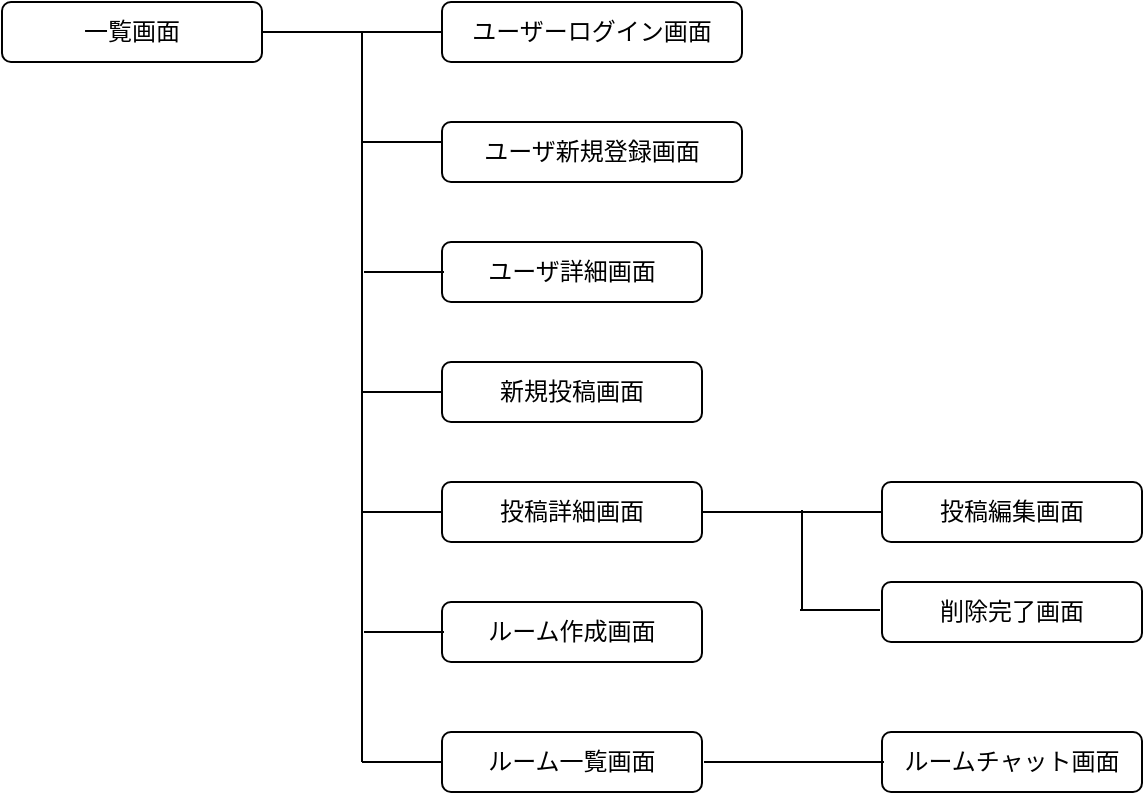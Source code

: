 <mxfile>
    <diagram id="XoxeDGOQG59nxPKNhoeV" name="ページ1">
        <mxGraphModel dx="1619" dy="576" grid="1" gridSize="10" guides="1" tooltips="1" connect="1" arrows="1" fold="1" page="1" pageScale="1" pageWidth="827" pageHeight="1169" math="0" shadow="0">
            <root>
                <mxCell id="0"/>
                <mxCell id="1" parent="0"/>
                <mxCell id="16" style="edgeStyle=none;html=1;exitX=1;exitY=0.5;exitDx=0;exitDy=0;entryX=0;entryY=0.5;entryDx=0;entryDy=0;endArrow=none;endFill=0;" edge="1" parent="1" source="3" target="4">
                    <mxGeometry relative="1" as="geometry"/>
                </mxCell>
                <mxCell id="3" value="一覧画面" style="rounded=1;whiteSpace=wrap;html=1;" vertex="1" parent="1">
                    <mxGeometry x="-800" y="40" width="130" height="30" as="geometry"/>
                </mxCell>
                <mxCell id="4" value="ユーザーログイン画面" style="rounded=1;whiteSpace=wrap;html=1;" vertex="1" parent="1">
                    <mxGeometry x="-580" y="40" width="150" height="30" as="geometry"/>
                </mxCell>
                <mxCell id="5" value="ユーザ新規登録画面" style="rounded=1;whiteSpace=wrap;html=1;" vertex="1" parent="1">
                    <mxGeometry x="-580" y="100" width="150" height="30" as="geometry"/>
                </mxCell>
                <mxCell id="6" value="ユーザ詳細画面" style="rounded=1;whiteSpace=wrap;html=1;" vertex="1" parent="1">
                    <mxGeometry x="-580" y="160" width="130" height="30" as="geometry"/>
                </mxCell>
                <mxCell id="7" value="新規投稿画面" style="rounded=1;whiteSpace=wrap;html=1;" vertex="1" parent="1">
                    <mxGeometry x="-580" y="220" width="130" height="30" as="geometry"/>
                </mxCell>
                <mxCell id="8" value="投稿詳細画面" style="rounded=1;whiteSpace=wrap;html=1;" vertex="1" parent="1">
                    <mxGeometry x="-580" y="280" width="130" height="30" as="geometry"/>
                </mxCell>
                <mxCell id="9" value="ルーム作成画面" style="rounded=1;whiteSpace=wrap;html=1;" vertex="1" parent="1">
                    <mxGeometry x="-580" y="340" width="130" height="30" as="geometry"/>
                </mxCell>
                <mxCell id="10" value="ルーム一覧画面" style="rounded=1;whiteSpace=wrap;html=1;" vertex="1" parent="1">
                    <mxGeometry x="-580" y="405" width="130" height="30" as="geometry"/>
                </mxCell>
                <mxCell id="11" value="投稿編集画面" style="rounded=1;whiteSpace=wrap;html=1;" vertex="1" parent="1">
                    <mxGeometry x="-360" y="280" width="130" height="30" as="geometry"/>
                </mxCell>
                <mxCell id="13" value="削除完了画面" style="rounded=1;whiteSpace=wrap;html=1;" vertex="1" parent="1">
                    <mxGeometry x="-360" y="330" width="130" height="30" as="geometry"/>
                </mxCell>
                <mxCell id="14" value="ルームチャット画面" style="rounded=1;whiteSpace=wrap;html=1;" vertex="1" parent="1">
                    <mxGeometry x="-360" y="405" width="130" height="30" as="geometry"/>
                </mxCell>
                <mxCell id="15" value="" style="endArrow=none;html=1;" edge="1" parent="1">
                    <mxGeometry width="50" height="50" relative="1" as="geometry">
                        <mxPoint x="-620" y="420" as="sourcePoint"/>
                        <mxPoint x="-580" y="420" as="targetPoint"/>
                    </mxGeometry>
                </mxCell>
                <mxCell id="17" style="edgeStyle=none;html=1;endArrow=none;endFill=0;" edge="1" parent="1">
                    <mxGeometry relative="1" as="geometry">
                        <mxPoint x="-620" y="55" as="sourcePoint"/>
                        <mxPoint x="-620" y="420" as="targetPoint"/>
                    </mxGeometry>
                </mxCell>
                <mxCell id="18" style="edgeStyle=none;html=1;endArrow=none;endFill=0;" edge="1" parent="1">
                    <mxGeometry relative="1" as="geometry">
                        <mxPoint x="-620" y="110" as="sourcePoint"/>
                        <mxPoint x="-580" y="110" as="targetPoint"/>
                    </mxGeometry>
                </mxCell>
                <mxCell id="19" style="edgeStyle=none;html=1;endArrow=none;endFill=0;" edge="1" parent="1">
                    <mxGeometry relative="1" as="geometry">
                        <mxPoint x="-619" y="175" as="sourcePoint"/>
                        <mxPoint x="-579" y="175" as="targetPoint"/>
                    </mxGeometry>
                </mxCell>
                <mxCell id="20" style="edgeStyle=none;html=1;endArrow=none;endFill=0;" edge="1" parent="1">
                    <mxGeometry relative="1" as="geometry">
                        <mxPoint x="-620" y="235" as="sourcePoint"/>
                        <mxPoint x="-580" y="235" as="targetPoint"/>
                    </mxGeometry>
                </mxCell>
                <mxCell id="21" style="edgeStyle=none;html=1;endArrow=none;endFill=0;" edge="1" parent="1">
                    <mxGeometry relative="1" as="geometry">
                        <mxPoint x="-620" y="295" as="sourcePoint"/>
                        <mxPoint x="-580" y="295" as="targetPoint"/>
                    </mxGeometry>
                </mxCell>
                <mxCell id="22" style="edgeStyle=none;html=1;endArrow=none;endFill=0;" edge="1" parent="1">
                    <mxGeometry relative="1" as="geometry">
                        <mxPoint x="-619" y="355" as="sourcePoint"/>
                        <mxPoint x="-579" y="355" as="targetPoint"/>
                        <Array as="points">
                            <mxPoint x="-599" y="355"/>
                        </Array>
                    </mxGeometry>
                </mxCell>
                <mxCell id="23" style="edgeStyle=none;html=1;endArrow=none;endFill=0;exitX=1;exitY=0.5;exitDx=0;exitDy=0;entryX=0;entryY=0.5;entryDx=0;entryDy=0;" edge="1" parent="1" source="8" target="11">
                    <mxGeometry relative="1" as="geometry">
                        <mxPoint x="-609" y="185" as="sourcePoint"/>
                        <mxPoint x="-569" y="185" as="targetPoint"/>
                    </mxGeometry>
                </mxCell>
                <mxCell id="24" style="edgeStyle=none;html=1;endArrow=none;endFill=0;" edge="1" parent="1">
                    <mxGeometry relative="1" as="geometry">
                        <mxPoint x="-400" y="344" as="sourcePoint"/>
                        <mxPoint x="-400" y="294" as="targetPoint"/>
                    </mxGeometry>
                </mxCell>
                <mxCell id="25" style="edgeStyle=none;html=1;endArrow=none;endFill=0;" edge="1" parent="1">
                    <mxGeometry relative="1" as="geometry">
                        <mxPoint x="-401" y="344" as="sourcePoint"/>
                        <mxPoint x="-361" y="344" as="targetPoint"/>
                    </mxGeometry>
                </mxCell>
                <mxCell id="26" style="edgeStyle=none;html=1;endArrow=none;endFill=0;exitX=1;exitY=0.5;exitDx=0;exitDy=0;entryX=0;entryY=0.5;entryDx=0;entryDy=0;" edge="1" parent="1">
                    <mxGeometry relative="1" as="geometry">
                        <mxPoint x="-449" y="420" as="sourcePoint"/>
                        <mxPoint x="-359" y="420" as="targetPoint"/>
                    </mxGeometry>
                </mxCell>
            </root>
        </mxGraphModel>
    </diagram>
</mxfile>